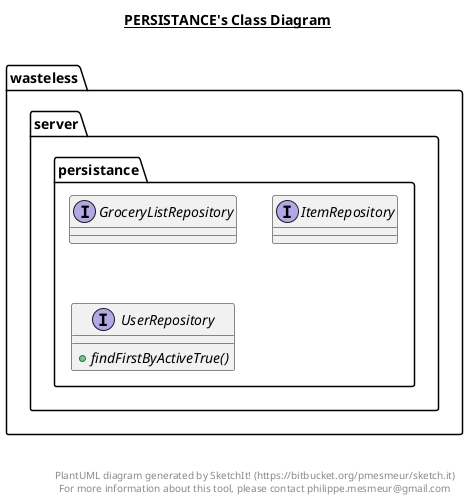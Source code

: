 @startuml

title __PERSISTANCE's Class Diagram__\n

  namespace wasteless.server {
    namespace persistance {
      interface wasteless.server.persistance.GroceryListRepository {
      }

       interface wasteless.server.persistance.ItemRepository {
        }

     interface wasteless.server.persistance.UserRepository {
               {abstract} + findFirstByActiveTrue()
       }
    }
  }
  




right footer


PlantUML diagram generated by SketchIt! (https://bitbucket.org/pmesmeur/sketch.it)
For more information about this tool, please contact philippe.mesmeur@gmail.com
endfooter

@enduml
